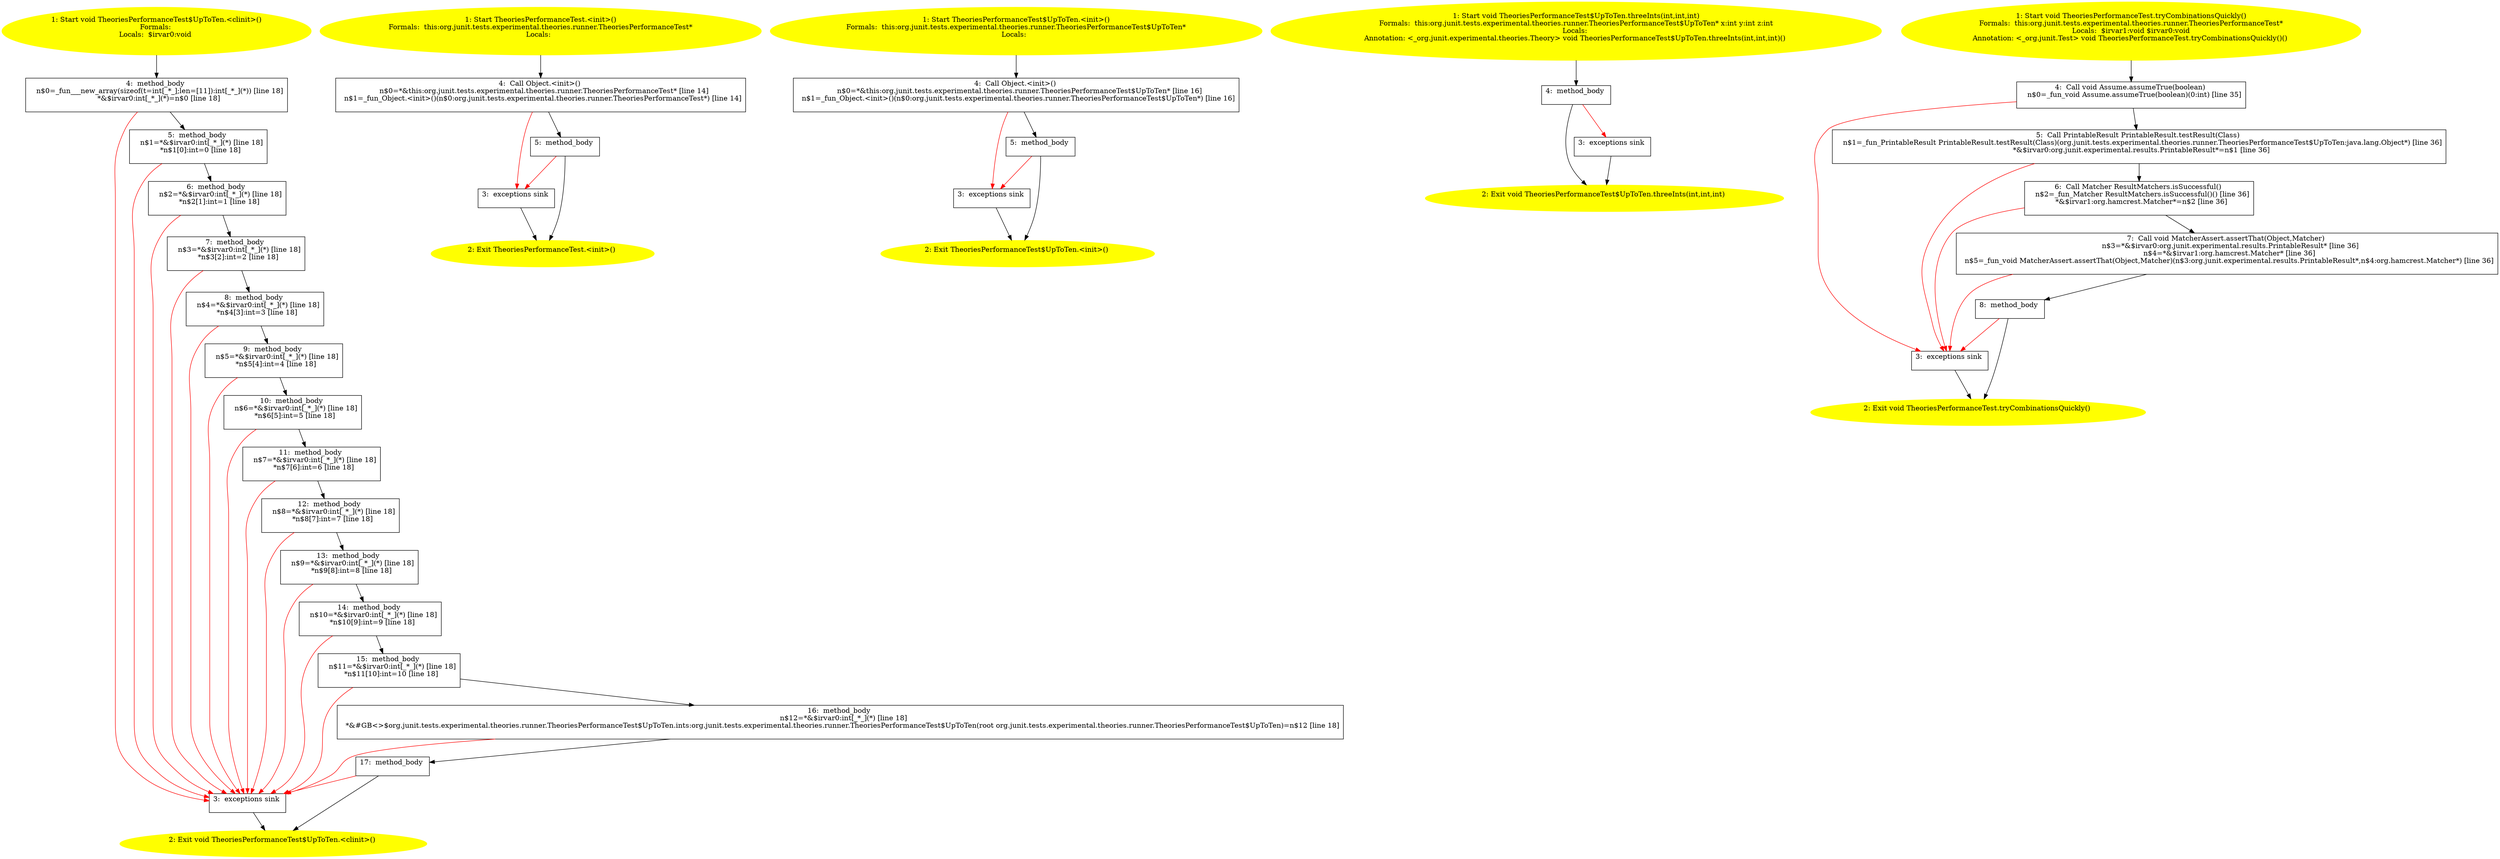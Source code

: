 /* @generated */
digraph cfg {
"org.junit.tests.experimental.theories.runner.TheoriesPerformanceTest$UpToTen.<clinit>():void.6b6be18aa23ba0c0f1f28d46bfb01c97_1" [label="1: Start void TheoriesPerformanceTest$UpToTen.<clinit>()\nFormals: \nLocals:  $irvar0:void \n  " color=yellow style=filled]
	

	 "org.junit.tests.experimental.theories.runner.TheoriesPerformanceTest$UpToTen.<clinit>():void.6b6be18aa23ba0c0f1f28d46bfb01c97_1" -> "org.junit.tests.experimental.theories.runner.TheoriesPerformanceTest$UpToTen.<clinit>():void.6b6be18aa23ba0c0f1f28d46bfb01c97_4" ;
"org.junit.tests.experimental.theories.runner.TheoriesPerformanceTest$UpToTen.<clinit>():void.6b6be18aa23ba0c0f1f28d46bfb01c97_2" [label="2: Exit void TheoriesPerformanceTest$UpToTen.<clinit>() \n  " color=yellow style=filled]
	

"org.junit.tests.experimental.theories.runner.TheoriesPerformanceTest$UpToTen.<clinit>():void.6b6be18aa23ba0c0f1f28d46bfb01c97_3" [label="3:  exceptions sink \n  " shape="box"]
	

	 "org.junit.tests.experimental.theories.runner.TheoriesPerformanceTest$UpToTen.<clinit>():void.6b6be18aa23ba0c0f1f28d46bfb01c97_3" -> "org.junit.tests.experimental.theories.runner.TheoriesPerformanceTest$UpToTen.<clinit>():void.6b6be18aa23ba0c0f1f28d46bfb01c97_2" ;
"org.junit.tests.experimental.theories.runner.TheoriesPerformanceTest$UpToTen.<clinit>():void.6b6be18aa23ba0c0f1f28d46bfb01c97_4" [label="4:  method_body \n   n$0=_fun___new_array(sizeof(t=int[_*_];len=[11]):int[_*_](*)) [line 18]\n  *&$irvar0:int[_*_](*)=n$0 [line 18]\n " shape="box"]
	

	 "org.junit.tests.experimental.theories.runner.TheoriesPerformanceTest$UpToTen.<clinit>():void.6b6be18aa23ba0c0f1f28d46bfb01c97_4" -> "org.junit.tests.experimental.theories.runner.TheoriesPerformanceTest$UpToTen.<clinit>():void.6b6be18aa23ba0c0f1f28d46bfb01c97_5" ;
	 "org.junit.tests.experimental.theories.runner.TheoriesPerformanceTest$UpToTen.<clinit>():void.6b6be18aa23ba0c0f1f28d46bfb01c97_4" -> "org.junit.tests.experimental.theories.runner.TheoriesPerformanceTest$UpToTen.<clinit>():void.6b6be18aa23ba0c0f1f28d46bfb01c97_3" [color="red" ];
"org.junit.tests.experimental.theories.runner.TheoriesPerformanceTest$UpToTen.<clinit>():void.6b6be18aa23ba0c0f1f28d46bfb01c97_5" [label="5:  method_body \n   n$1=*&$irvar0:int[_*_](*) [line 18]\n  *n$1[0]:int=0 [line 18]\n " shape="box"]
	

	 "org.junit.tests.experimental.theories.runner.TheoriesPerformanceTest$UpToTen.<clinit>():void.6b6be18aa23ba0c0f1f28d46bfb01c97_5" -> "org.junit.tests.experimental.theories.runner.TheoriesPerformanceTest$UpToTen.<clinit>():void.6b6be18aa23ba0c0f1f28d46bfb01c97_6" ;
	 "org.junit.tests.experimental.theories.runner.TheoriesPerformanceTest$UpToTen.<clinit>():void.6b6be18aa23ba0c0f1f28d46bfb01c97_5" -> "org.junit.tests.experimental.theories.runner.TheoriesPerformanceTest$UpToTen.<clinit>():void.6b6be18aa23ba0c0f1f28d46bfb01c97_3" [color="red" ];
"org.junit.tests.experimental.theories.runner.TheoriesPerformanceTest$UpToTen.<clinit>():void.6b6be18aa23ba0c0f1f28d46bfb01c97_6" [label="6:  method_body \n   n$2=*&$irvar0:int[_*_](*) [line 18]\n  *n$2[1]:int=1 [line 18]\n " shape="box"]
	

	 "org.junit.tests.experimental.theories.runner.TheoriesPerformanceTest$UpToTen.<clinit>():void.6b6be18aa23ba0c0f1f28d46bfb01c97_6" -> "org.junit.tests.experimental.theories.runner.TheoriesPerformanceTest$UpToTen.<clinit>():void.6b6be18aa23ba0c0f1f28d46bfb01c97_7" ;
	 "org.junit.tests.experimental.theories.runner.TheoriesPerformanceTest$UpToTen.<clinit>():void.6b6be18aa23ba0c0f1f28d46bfb01c97_6" -> "org.junit.tests.experimental.theories.runner.TheoriesPerformanceTest$UpToTen.<clinit>():void.6b6be18aa23ba0c0f1f28d46bfb01c97_3" [color="red" ];
"org.junit.tests.experimental.theories.runner.TheoriesPerformanceTest$UpToTen.<clinit>():void.6b6be18aa23ba0c0f1f28d46bfb01c97_7" [label="7:  method_body \n   n$3=*&$irvar0:int[_*_](*) [line 18]\n  *n$3[2]:int=2 [line 18]\n " shape="box"]
	

	 "org.junit.tests.experimental.theories.runner.TheoriesPerformanceTest$UpToTen.<clinit>():void.6b6be18aa23ba0c0f1f28d46bfb01c97_7" -> "org.junit.tests.experimental.theories.runner.TheoriesPerformanceTest$UpToTen.<clinit>():void.6b6be18aa23ba0c0f1f28d46bfb01c97_8" ;
	 "org.junit.tests.experimental.theories.runner.TheoriesPerformanceTest$UpToTen.<clinit>():void.6b6be18aa23ba0c0f1f28d46bfb01c97_7" -> "org.junit.tests.experimental.theories.runner.TheoriesPerformanceTest$UpToTen.<clinit>():void.6b6be18aa23ba0c0f1f28d46bfb01c97_3" [color="red" ];
"org.junit.tests.experimental.theories.runner.TheoriesPerformanceTest$UpToTen.<clinit>():void.6b6be18aa23ba0c0f1f28d46bfb01c97_8" [label="8:  method_body \n   n$4=*&$irvar0:int[_*_](*) [line 18]\n  *n$4[3]:int=3 [line 18]\n " shape="box"]
	

	 "org.junit.tests.experimental.theories.runner.TheoriesPerformanceTest$UpToTen.<clinit>():void.6b6be18aa23ba0c0f1f28d46bfb01c97_8" -> "org.junit.tests.experimental.theories.runner.TheoriesPerformanceTest$UpToTen.<clinit>():void.6b6be18aa23ba0c0f1f28d46bfb01c97_9" ;
	 "org.junit.tests.experimental.theories.runner.TheoriesPerformanceTest$UpToTen.<clinit>():void.6b6be18aa23ba0c0f1f28d46bfb01c97_8" -> "org.junit.tests.experimental.theories.runner.TheoriesPerformanceTest$UpToTen.<clinit>():void.6b6be18aa23ba0c0f1f28d46bfb01c97_3" [color="red" ];
"org.junit.tests.experimental.theories.runner.TheoriesPerformanceTest$UpToTen.<clinit>():void.6b6be18aa23ba0c0f1f28d46bfb01c97_9" [label="9:  method_body \n   n$5=*&$irvar0:int[_*_](*) [line 18]\n  *n$5[4]:int=4 [line 18]\n " shape="box"]
	

	 "org.junit.tests.experimental.theories.runner.TheoriesPerformanceTest$UpToTen.<clinit>():void.6b6be18aa23ba0c0f1f28d46bfb01c97_9" -> "org.junit.tests.experimental.theories.runner.TheoriesPerformanceTest$UpToTen.<clinit>():void.6b6be18aa23ba0c0f1f28d46bfb01c97_10" ;
	 "org.junit.tests.experimental.theories.runner.TheoriesPerformanceTest$UpToTen.<clinit>():void.6b6be18aa23ba0c0f1f28d46bfb01c97_9" -> "org.junit.tests.experimental.theories.runner.TheoriesPerformanceTest$UpToTen.<clinit>():void.6b6be18aa23ba0c0f1f28d46bfb01c97_3" [color="red" ];
"org.junit.tests.experimental.theories.runner.TheoriesPerformanceTest$UpToTen.<clinit>():void.6b6be18aa23ba0c0f1f28d46bfb01c97_10" [label="10:  method_body \n   n$6=*&$irvar0:int[_*_](*) [line 18]\n  *n$6[5]:int=5 [line 18]\n " shape="box"]
	

	 "org.junit.tests.experimental.theories.runner.TheoriesPerformanceTest$UpToTen.<clinit>():void.6b6be18aa23ba0c0f1f28d46bfb01c97_10" -> "org.junit.tests.experimental.theories.runner.TheoriesPerformanceTest$UpToTen.<clinit>():void.6b6be18aa23ba0c0f1f28d46bfb01c97_11" ;
	 "org.junit.tests.experimental.theories.runner.TheoriesPerformanceTest$UpToTen.<clinit>():void.6b6be18aa23ba0c0f1f28d46bfb01c97_10" -> "org.junit.tests.experimental.theories.runner.TheoriesPerformanceTest$UpToTen.<clinit>():void.6b6be18aa23ba0c0f1f28d46bfb01c97_3" [color="red" ];
"org.junit.tests.experimental.theories.runner.TheoriesPerformanceTest$UpToTen.<clinit>():void.6b6be18aa23ba0c0f1f28d46bfb01c97_11" [label="11:  method_body \n   n$7=*&$irvar0:int[_*_](*) [line 18]\n  *n$7[6]:int=6 [line 18]\n " shape="box"]
	

	 "org.junit.tests.experimental.theories.runner.TheoriesPerformanceTest$UpToTen.<clinit>():void.6b6be18aa23ba0c0f1f28d46bfb01c97_11" -> "org.junit.tests.experimental.theories.runner.TheoriesPerformanceTest$UpToTen.<clinit>():void.6b6be18aa23ba0c0f1f28d46bfb01c97_12" ;
	 "org.junit.tests.experimental.theories.runner.TheoriesPerformanceTest$UpToTen.<clinit>():void.6b6be18aa23ba0c0f1f28d46bfb01c97_11" -> "org.junit.tests.experimental.theories.runner.TheoriesPerformanceTest$UpToTen.<clinit>():void.6b6be18aa23ba0c0f1f28d46bfb01c97_3" [color="red" ];
"org.junit.tests.experimental.theories.runner.TheoriesPerformanceTest$UpToTen.<clinit>():void.6b6be18aa23ba0c0f1f28d46bfb01c97_12" [label="12:  method_body \n   n$8=*&$irvar0:int[_*_](*) [line 18]\n  *n$8[7]:int=7 [line 18]\n " shape="box"]
	

	 "org.junit.tests.experimental.theories.runner.TheoriesPerformanceTest$UpToTen.<clinit>():void.6b6be18aa23ba0c0f1f28d46bfb01c97_12" -> "org.junit.tests.experimental.theories.runner.TheoriesPerformanceTest$UpToTen.<clinit>():void.6b6be18aa23ba0c0f1f28d46bfb01c97_13" ;
	 "org.junit.tests.experimental.theories.runner.TheoriesPerformanceTest$UpToTen.<clinit>():void.6b6be18aa23ba0c0f1f28d46bfb01c97_12" -> "org.junit.tests.experimental.theories.runner.TheoriesPerformanceTest$UpToTen.<clinit>():void.6b6be18aa23ba0c0f1f28d46bfb01c97_3" [color="red" ];
"org.junit.tests.experimental.theories.runner.TheoriesPerformanceTest$UpToTen.<clinit>():void.6b6be18aa23ba0c0f1f28d46bfb01c97_13" [label="13:  method_body \n   n$9=*&$irvar0:int[_*_](*) [line 18]\n  *n$9[8]:int=8 [line 18]\n " shape="box"]
	

	 "org.junit.tests.experimental.theories.runner.TheoriesPerformanceTest$UpToTen.<clinit>():void.6b6be18aa23ba0c0f1f28d46bfb01c97_13" -> "org.junit.tests.experimental.theories.runner.TheoriesPerformanceTest$UpToTen.<clinit>():void.6b6be18aa23ba0c0f1f28d46bfb01c97_14" ;
	 "org.junit.tests.experimental.theories.runner.TheoriesPerformanceTest$UpToTen.<clinit>():void.6b6be18aa23ba0c0f1f28d46bfb01c97_13" -> "org.junit.tests.experimental.theories.runner.TheoriesPerformanceTest$UpToTen.<clinit>():void.6b6be18aa23ba0c0f1f28d46bfb01c97_3" [color="red" ];
"org.junit.tests.experimental.theories.runner.TheoriesPerformanceTest$UpToTen.<clinit>():void.6b6be18aa23ba0c0f1f28d46bfb01c97_14" [label="14:  method_body \n   n$10=*&$irvar0:int[_*_](*) [line 18]\n  *n$10[9]:int=9 [line 18]\n " shape="box"]
	

	 "org.junit.tests.experimental.theories.runner.TheoriesPerformanceTest$UpToTen.<clinit>():void.6b6be18aa23ba0c0f1f28d46bfb01c97_14" -> "org.junit.tests.experimental.theories.runner.TheoriesPerformanceTest$UpToTen.<clinit>():void.6b6be18aa23ba0c0f1f28d46bfb01c97_15" ;
	 "org.junit.tests.experimental.theories.runner.TheoriesPerformanceTest$UpToTen.<clinit>():void.6b6be18aa23ba0c0f1f28d46bfb01c97_14" -> "org.junit.tests.experimental.theories.runner.TheoriesPerformanceTest$UpToTen.<clinit>():void.6b6be18aa23ba0c0f1f28d46bfb01c97_3" [color="red" ];
"org.junit.tests.experimental.theories.runner.TheoriesPerformanceTest$UpToTen.<clinit>():void.6b6be18aa23ba0c0f1f28d46bfb01c97_15" [label="15:  method_body \n   n$11=*&$irvar0:int[_*_](*) [line 18]\n  *n$11[10]:int=10 [line 18]\n " shape="box"]
	

	 "org.junit.tests.experimental.theories.runner.TheoriesPerformanceTest$UpToTen.<clinit>():void.6b6be18aa23ba0c0f1f28d46bfb01c97_15" -> "org.junit.tests.experimental.theories.runner.TheoriesPerformanceTest$UpToTen.<clinit>():void.6b6be18aa23ba0c0f1f28d46bfb01c97_16" ;
	 "org.junit.tests.experimental.theories.runner.TheoriesPerformanceTest$UpToTen.<clinit>():void.6b6be18aa23ba0c0f1f28d46bfb01c97_15" -> "org.junit.tests.experimental.theories.runner.TheoriesPerformanceTest$UpToTen.<clinit>():void.6b6be18aa23ba0c0f1f28d46bfb01c97_3" [color="red" ];
"org.junit.tests.experimental.theories.runner.TheoriesPerformanceTest$UpToTen.<clinit>():void.6b6be18aa23ba0c0f1f28d46bfb01c97_16" [label="16:  method_body \n   n$12=*&$irvar0:int[_*_](*) [line 18]\n  *&#GB<>$org.junit.tests.experimental.theories.runner.TheoriesPerformanceTest$UpToTen.ints:org.junit.tests.experimental.theories.runner.TheoriesPerformanceTest$UpToTen(root org.junit.tests.experimental.theories.runner.TheoriesPerformanceTest$UpToTen)=n$12 [line 18]\n " shape="box"]
	

	 "org.junit.tests.experimental.theories.runner.TheoriesPerformanceTest$UpToTen.<clinit>():void.6b6be18aa23ba0c0f1f28d46bfb01c97_16" -> "org.junit.tests.experimental.theories.runner.TheoriesPerformanceTest$UpToTen.<clinit>():void.6b6be18aa23ba0c0f1f28d46bfb01c97_17" ;
	 "org.junit.tests.experimental.theories.runner.TheoriesPerformanceTest$UpToTen.<clinit>():void.6b6be18aa23ba0c0f1f28d46bfb01c97_16" -> "org.junit.tests.experimental.theories.runner.TheoriesPerformanceTest$UpToTen.<clinit>():void.6b6be18aa23ba0c0f1f28d46bfb01c97_3" [color="red" ];
"org.junit.tests.experimental.theories.runner.TheoriesPerformanceTest$UpToTen.<clinit>():void.6b6be18aa23ba0c0f1f28d46bfb01c97_17" [label="17:  method_body \n  " shape="box"]
	

	 "org.junit.tests.experimental.theories.runner.TheoriesPerformanceTest$UpToTen.<clinit>():void.6b6be18aa23ba0c0f1f28d46bfb01c97_17" -> "org.junit.tests.experimental.theories.runner.TheoriesPerformanceTest$UpToTen.<clinit>():void.6b6be18aa23ba0c0f1f28d46bfb01c97_2" ;
	 "org.junit.tests.experimental.theories.runner.TheoriesPerformanceTest$UpToTen.<clinit>():void.6b6be18aa23ba0c0f1f28d46bfb01c97_17" -> "org.junit.tests.experimental.theories.runner.TheoriesPerformanceTest$UpToTen.<clinit>():void.6b6be18aa23ba0c0f1f28d46bfb01c97_3" [color="red" ];
"org.junit.tests.experimental.theories.runner.TheoriesPerformanceTest.<init>().545f2d45c2b8fdf21981b664baaa8976_1" [label="1: Start TheoriesPerformanceTest.<init>()\nFormals:  this:org.junit.tests.experimental.theories.runner.TheoriesPerformanceTest*\nLocals:  \n  " color=yellow style=filled]
	

	 "org.junit.tests.experimental.theories.runner.TheoriesPerformanceTest.<init>().545f2d45c2b8fdf21981b664baaa8976_1" -> "org.junit.tests.experimental.theories.runner.TheoriesPerformanceTest.<init>().545f2d45c2b8fdf21981b664baaa8976_4" ;
"org.junit.tests.experimental.theories.runner.TheoriesPerformanceTest.<init>().545f2d45c2b8fdf21981b664baaa8976_2" [label="2: Exit TheoriesPerformanceTest.<init>() \n  " color=yellow style=filled]
	

"org.junit.tests.experimental.theories.runner.TheoriesPerformanceTest.<init>().545f2d45c2b8fdf21981b664baaa8976_3" [label="3:  exceptions sink \n  " shape="box"]
	

	 "org.junit.tests.experimental.theories.runner.TheoriesPerformanceTest.<init>().545f2d45c2b8fdf21981b664baaa8976_3" -> "org.junit.tests.experimental.theories.runner.TheoriesPerformanceTest.<init>().545f2d45c2b8fdf21981b664baaa8976_2" ;
"org.junit.tests.experimental.theories.runner.TheoriesPerformanceTest.<init>().545f2d45c2b8fdf21981b664baaa8976_4" [label="4:  Call Object.<init>() \n   n$0=*&this:org.junit.tests.experimental.theories.runner.TheoriesPerformanceTest* [line 14]\n  n$1=_fun_Object.<init>()(n$0:org.junit.tests.experimental.theories.runner.TheoriesPerformanceTest*) [line 14]\n " shape="box"]
	

	 "org.junit.tests.experimental.theories.runner.TheoriesPerformanceTest.<init>().545f2d45c2b8fdf21981b664baaa8976_4" -> "org.junit.tests.experimental.theories.runner.TheoriesPerformanceTest.<init>().545f2d45c2b8fdf21981b664baaa8976_5" ;
	 "org.junit.tests.experimental.theories.runner.TheoriesPerformanceTest.<init>().545f2d45c2b8fdf21981b664baaa8976_4" -> "org.junit.tests.experimental.theories.runner.TheoriesPerformanceTest.<init>().545f2d45c2b8fdf21981b664baaa8976_3" [color="red" ];
"org.junit.tests.experimental.theories.runner.TheoriesPerformanceTest.<init>().545f2d45c2b8fdf21981b664baaa8976_5" [label="5:  method_body \n  " shape="box"]
	

	 "org.junit.tests.experimental.theories.runner.TheoriesPerformanceTest.<init>().545f2d45c2b8fdf21981b664baaa8976_5" -> "org.junit.tests.experimental.theories.runner.TheoriesPerformanceTest.<init>().545f2d45c2b8fdf21981b664baaa8976_2" ;
	 "org.junit.tests.experimental.theories.runner.TheoriesPerformanceTest.<init>().545f2d45c2b8fdf21981b664baaa8976_5" -> "org.junit.tests.experimental.theories.runner.TheoriesPerformanceTest.<init>().545f2d45c2b8fdf21981b664baaa8976_3" [color="red" ];
"org.junit.tests.experimental.theories.runner.TheoriesPerformanceTest$UpToTen.<init>().4b60f910d9589aba3897d83db79ca586_1" [label="1: Start TheoriesPerformanceTest$UpToTen.<init>()\nFormals:  this:org.junit.tests.experimental.theories.runner.TheoriesPerformanceTest$UpToTen*\nLocals:  \n  " color=yellow style=filled]
	

	 "org.junit.tests.experimental.theories.runner.TheoriesPerformanceTest$UpToTen.<init>().4b60f910d9589aba3897d83db79ca586_1" -> "org.junit.tests.experimental.theories.runner.TheoriesPerformanceTest$UpToTen.<init>().4b60f910d9589aba3897d83db79ca586_4" ;
"org.junit.tests.experimental.theories.runner.TheoriesPerformanceTest$UpToTen.<init>().4b60f910d9589aba3897d83db79ca586_2" [label="2: Exit TheoriesPerformanceTest$UpToTen.<init>() \n  " color=yellow style=filled]
	

"org.junit.tests.experimental.theories.runner.TheoriesPerformanceTest$UpToTen.<init>().4b60f910d9589aba3897d83db79ca586_3" [label="3:  exceptions sink \n  " shape="box"]
	

	 "org.junit.tests.experimental.theories.runner.TheoriesPerformanceTest$UpToTen.<init>().4b60f910d9589aba3897d83db79ca586_3" -> "org.junit.tests.experimental.theories.runner.TheoriesPerformanceTest$UpToTen.<init>().4b60f910d9589aba3897d83db79ca586_2" ;
"org.junit.tests.experimental.theories.runner.TheoriesPerformanceTest$UpToTen.<init>().4b60f910d9589aba3897d83db79ca586_4" [label="4:  Call Object.<init>() \n   n$0=*&this:org.junit.tests.experimental.theories.runner.TheoriesPerformanceTest$UpToTen* [line 16]\n  n$1=_fun_Object.<init>()(n$0:org.junit.tests.experimental.theories.runner.TheoriesPerformanceTest$UpToTen*) [line 16]\n " shape="box"]
	

	 "org.junit.tests.experimental.theories.runner.TheoriesPerformanceTest$UpToTen.<init>().4b60f910d9589aba3897d83db79ca586_4" -> "org.junit.tests.experimental.theories.runner.TheoriesPerformanceTest$UpToTen.<init>().4b60f910d9589aba3897d83db79ca586_5" ;
	 "org.junit.tests.experimental.theories.runner.TheoriesPerformanceTest$UpToTen.<init>().4b60f910d9589aba3897d83db79ca586_4" -> "org.junit.tests.experimental.theories.runner.TheoriesPerformanceTest$UpToTen.<init>().4b60f910d9589aba3897d83db79ca586_3" [color="red" ];
"org.junit.tests.experimental.theories.runner.TheoriesPerformanceTest$UpToTen.<init>().4b60f910d9589aba3897d83db79ca586_5" [label="5:  method_body \n  " shape="box"]
	

	 "org.junit.tests.experimental.theories.runner.TheoriesPerformanceTest$UpToTen.<init>().4b60f910d9589aba3897d83db79ca586_5" -> "org.junit.tests.experimental.theories.runner.TheoriesPerformanceTest$UpToTen.<init>().4b60f910d9589aba3897d83db79ca586_2" ;
	 "org.junit.tests.experimental.theories.runner.TheoriesPerformanceTest$UpToTen.<init>().4b60f910d9589aba3897d83db79ca586_5" -> "org.junit.tests.experimental.theories.runner.TheoriesPerformanceTest$UpToTen.<init>().4b60f910d9589aba3897d83db79ca586_3" [color="red" ];
"org.junit.tests.experimental.theories.runner.TheoriesPerformanceTest$UpToTen.threeInts(int,int,int):.3e72b63824ba6e90079464800c0ae29f_1" [label="1: Start void TheoriesPerformanceTest$UpToTen.threeInts(int,int,int)\nFormals:  this:org.junit.tests.experimental.theories.runner.TheoriesPerformanceTest$UpToTen* x:int y:int z:int\nLocals: \nAnnotation: <_org.junit.experimental.theories.Theory> void TheoriesPerformanceTest$UpToTen.threeInts(int,int,int)() \n  " color=yellow style=filled]
	

	 "org.junit.tests.experimental.theories.runner.TheoriesPerformanceTest$UpToTen.threeInts(int,int,int):.3e72b63824ba6e90079464800c0ae29f_1" -> "org.junit.tests.experimental.theories.runner.TheoriesPerformanceTest$UpToTen.threeInts(int,int,int):.3e72b63824ba6e90079464800c0ae29f_4" ;
"org.junit.tests.experimental.theories.runner.TheoriesPerformanceTest$UpToTen.threeInts(int,int,int):.3e72b63824ba6e90079464800c0ae29f_2" [label="2: Exit void TheoriesPerformanceTest$UpToTen.threeInts(int,int,int) \n  " color=yellow style=filled]
	

"org.junit.tests.experimental.theories.runner.TheoriesPerformanceTest$UpToTen.threeInts(int,int,int):.3e72b63824ba6e90079464800c0ae29f_3" [label="3:  exceptions sink \n  " shape="box"]
	

	 "org.junit.tests.experimental.theories.runner.TheoriesPerformanceTest$UpToTen.threeInts(int,int,int):.3e72b63824ba6e90079464800c0ae29f_3" -> "org.junit.tests.experimental.theories.runner.TheoriesPerformanceTest$UpToTen.threeInts(int,int,int):.3e72b63824ba6e90079464800c0ae29f_2" ;
"org.junit.tests.experimental.theories.runner.TheoriesPerformanceTest$UpToTen.threeInts(int,int,int):.3e72b63824ba6e90079464800c0ae29f_4" [label="4:  method_body \n  " shape="box"]
	

	 "org.junit.tests.experimental.theories.runner.TheoriesPerformanceTest$UpToTen.threeInts(int,int,int):.3e72b63824ba6e90079464800c0ae29f_4" -> "org.junit.tests.experimental.theories.runner.TheoriesPerformanceTest$UpToTen.threeInts(int,int,int):.3e72b63824ba6e90079464800c0ae29f_2" ;
	 "org.junit.tests.experimental.theories.runner.TheoriesPerformanceTest$UpToTen.threeInts(int,int,int):.3e72b63824ba6e90079464800c0ae29f_4" -> "org.junit.tests.experimental.theories.runner.TheoriesPerformanceTest$UpToTen.threeInts(int,int,int):.3e72b63824ba6e90079464800c0ae29f_3" [color="red" ];
"org.junit.tests.experimental.theories.runner.TheoriesPerformanceTest.tryCombinationsQuickly():void.c597e85eaf87382d6fd9da8385f9bdb1_1" [label="1: Start void TheoriesPerformanceTest.tryCombinationsQuickly()\nFormals:  this:org.junit.tests.experimental.theories.runner.TheoriesPerformanceTest*\nLocals:  $irvar1:void $irvar0:void\nAnnotation: <_org.junit.Test> void TheoriesPerformanceTest.tryCombinationsQuickly()() \n  " color=yellow style=filled]
	

	 "org.junit.tests.experimental.theories.runner.TheoriesPerformanceTest.tryCombinationsQuickly():void.c597e85eaf87382d6fd9da8385f9bdb1_1" -> "org.junit.tests.experimental.theories.runner.TheoriesPerformanceTest.tryCombinationsQuickly():void.c597e85eaf87382d6fd9da8385f9bdb1_4" ;
"org.junit.tests.experimental.theories.runner.TheoriesPerformanceTest.tryCombinationsQuickly():void.c597e85eaf87382d6fd9da8385f9bdb1_2" [label="2: Exit void TheoriesPerformanceTest.tryCombinationsQuickly() \n  " color=yellow style=filled]
	

"org.junit.tests.experimental.theories.runner.TheoriesPerformanceTest.tryCombinationsQuickly():void.c597e85eaf87382d6fd9da8385f9bdb1_3" [label="3:  exceptions sink \n  " shape="box"]
	

	 "org.junit.tests.experimental.theories.runner.TheoriesPerformanceTest.tryCombinationsQuickly():void.c597e85eaf87382d6fd9da8385f9bdb1_3" -> "org.junit.tests.experimental.theories.runner.TheoriesPerformanceTest.tryCombinationsQuickly():void.c597e85eaf87382d6fd9da8385f9bdb1_2" ;
"org.junit.tests.experimental.theories.runner.TheoriesPerformanceTest.tryCombinationsQuickly():void.c597e85eaf87382d6fd9da8385f9bdb1_4" [label="4:  Call void Assume.assumeTrue(boolean) \n   n$0=_fun_void Assume.assumeTrue(boolean)(0:int) [line 35]\n " shape="box"]
	

	 "org.junit.tests.experimental.theories.runner.TheoriesPerformanceTest.tryCombinationsQuickly():void.c597e85eaf87382d6fd9da8385f9bdb1_4" -> "org.junit.tests.experimental.theories.runner.TheoriesPerformanceTest.tryCombinationsQuickly():void.c597e85eaf87382d6fd9da8385f9bdb1_5" ;
	 "org.junit.tests.experimental.theories.runner.TheoriesPerformanceTest.tryCombinationsQuickly():void.c597e85eaf87382d6fd9da8385f9bdb1_4" -> "org.junit.tests.experimental.theories.runner.TheoriesPerformanceTest.tryCombinationsQuickly():void.c597e85eaf87382d6fd9da8385f9bdb1_3" [color="red" ];
"org.junit.tests.experimental.theories.runner.TheoriesPerformanceTest.tryCombinationsQuickly():void.c597e85eaf87382d6fd9da8385f9bdb1_5" [label="5:  Call PrintableResult PrintableResult.testResult(Class) \n   n$1=_fun_PrintableResult PrintableResult.testResult(Class)(org.junit.tests.experimental.theories.runner.TheoriesPerformanceTest$UpToTen:java.lang.Object*) [line 36]\n  *&$irvar0:org.junit.experimental.results.PrintableResult*=n$1 [line 36]\n " shape="box"]
	

	 "org.junit.tests.experimental.theories.runner.TheoriesPerformanceTest.tryCombinationsQuickly():void.c597e85eaf87382d6fd9da8385f9bdb1_5" -> "org.junit.tests.experimental.theories.runner.TheoriesPerformanceTest.tryCombinationsQuickly():void.c597e85eaf87382d6fd9da8385f9bdb1_6" ;
	 "org.junit.tests.experimental.theories.runner.TheoriesPerformanceTest.tryCombinationsQuickly():void.c597e85eaf87382d6fd9da8385f9bdb1_5" -> "org.junit.tests.experimental.theories.runner.TheoriesPerformanceTest.tryCombinationsQuickly():void.c597e85eaf87382d6fd9da8385f9bdb1_3" [color="red" ];
"org.junit.tests.experimental.theories.runner.TheoriesPerformanceTest.tryCombinationsQuickly():void.c597e85eaf87382d6fd9da8385f9bdb1_6" [label="6:  Call Matcher ResultMatchers.isSuccessful() \n   n$2=_fun_Matcher ResultMatchers.isSuccessful()() [line 36]\n  *&$irvar1:org.hamcrest.Matcher*=n$2 [line 36]\n " shape="box"]
	

	 "org.junit.tests.experimental.theories.runner.TheoriesPerformanceTest.tryCombinationsQuickly():void.c597e85eaf87382d6fd9da8385f9bdb1_6" -> "org.junit.tests.experimental.theories.runner.TheoriesPerformanceTest.tryCombinationsQuickly():void.c597e85eaf87382d6fd9da8385f9bdb1_7" ;
	 "org.junit.tests.experimental.theories.runner.TheoriesPerformanceTest.tryCombinationsQuickly():void.c597e85eaf87382d6fd9da8385f9bdb1_6" -> "org.junit.tests.experimental.theories.runner.TheoriesPerformanceTest.tryCombinationsQuickly():void.c597e85eaf87382d6fd9da8385f9bdb1_3" [color="red" ];
"org.junit.tests.experimental.theories.runner.TheoriesPerformanceTest.tryCombinationsQuickly():void.c597e85eaf87382d6fd9da8385f9bdb1_7" [label="7:  Call void MatcherAssert.assertThat(Object,Matcher) \n   n$3=*&$irvar0:org.junit.experimental.results.PrintableResult* [line 36]\n  n$4=*&$irvar1:org.hamcrest.Matcher* [line 36]\n  n$5=_fun_void MatcherAssert.assertThat(Object,Matcher)(n$3:org.junit.experimental.results.PrintableResult*,n$4:org.hamcrest.Matcher*) [line 36]\n " shape="box"]
	

	 "org.junit.tests.experimental.theories.runner.TheoriesPerformanceTest.tryCombinationsQuickly():void.c597e85eaf87382d6fd9da8385f9bdb1_7" -> "org.junit.tests.experimental.theories.runner.TheoriesPerformanceTest.tryCombinationsQuickly():void.c597e85eaf87382d6fd9da8385f9bdb1_8" ;
	 "org.junit.tests.experimental.theories.runner.TheoriesPerformanceTest.tryCombinationsQuickly():void.c597e85eaf87382d6fd9da8385f9bdb1_7" -> "org.junit.tests.experimental.theories.runner.TheoriesPerformanceTest.tryCombinationsQuickly():void.c597e85eaf87382d6fd9da8385f9bdb1_3" [color="red" ];
"org.junit.tests.experimental.theories.runner.TheoriesPerformanceTest.tryCombinationsQuickly():void.c597e85eaf87382d6fd9da8385f9bdb1_8" [label="8:  method_body \n  " shape="box"]
	

	 "org.junit.tests.experimental.theories.runner.TheoriesPerformanceTest.tryCombinationsQuickly():void.c597e85eaf87382d6fd9da8385f9bdb1_8" -> "org.junit.tests.experimental.theories.runner.TheoriesPerformanceTest.tryCombinationsQuickly():void.c597e85eaf87382d6fd9da8385f9bdb1_2" ;
	 "org.junit.tests.experimental.theories.runner.TheoriesPerformanceTest.tryCombinationsQuickly():void.c597e85eaf87382d6fd9da8385f9bdb1_8" -> "org.junit.tests.experimental.theories.runner.TheoriesPerformanceTest.tryCombinationsQuickly():void.c597e85eaf87382d6fd9da8385f9bdb1_3" [color="red" ];
}
